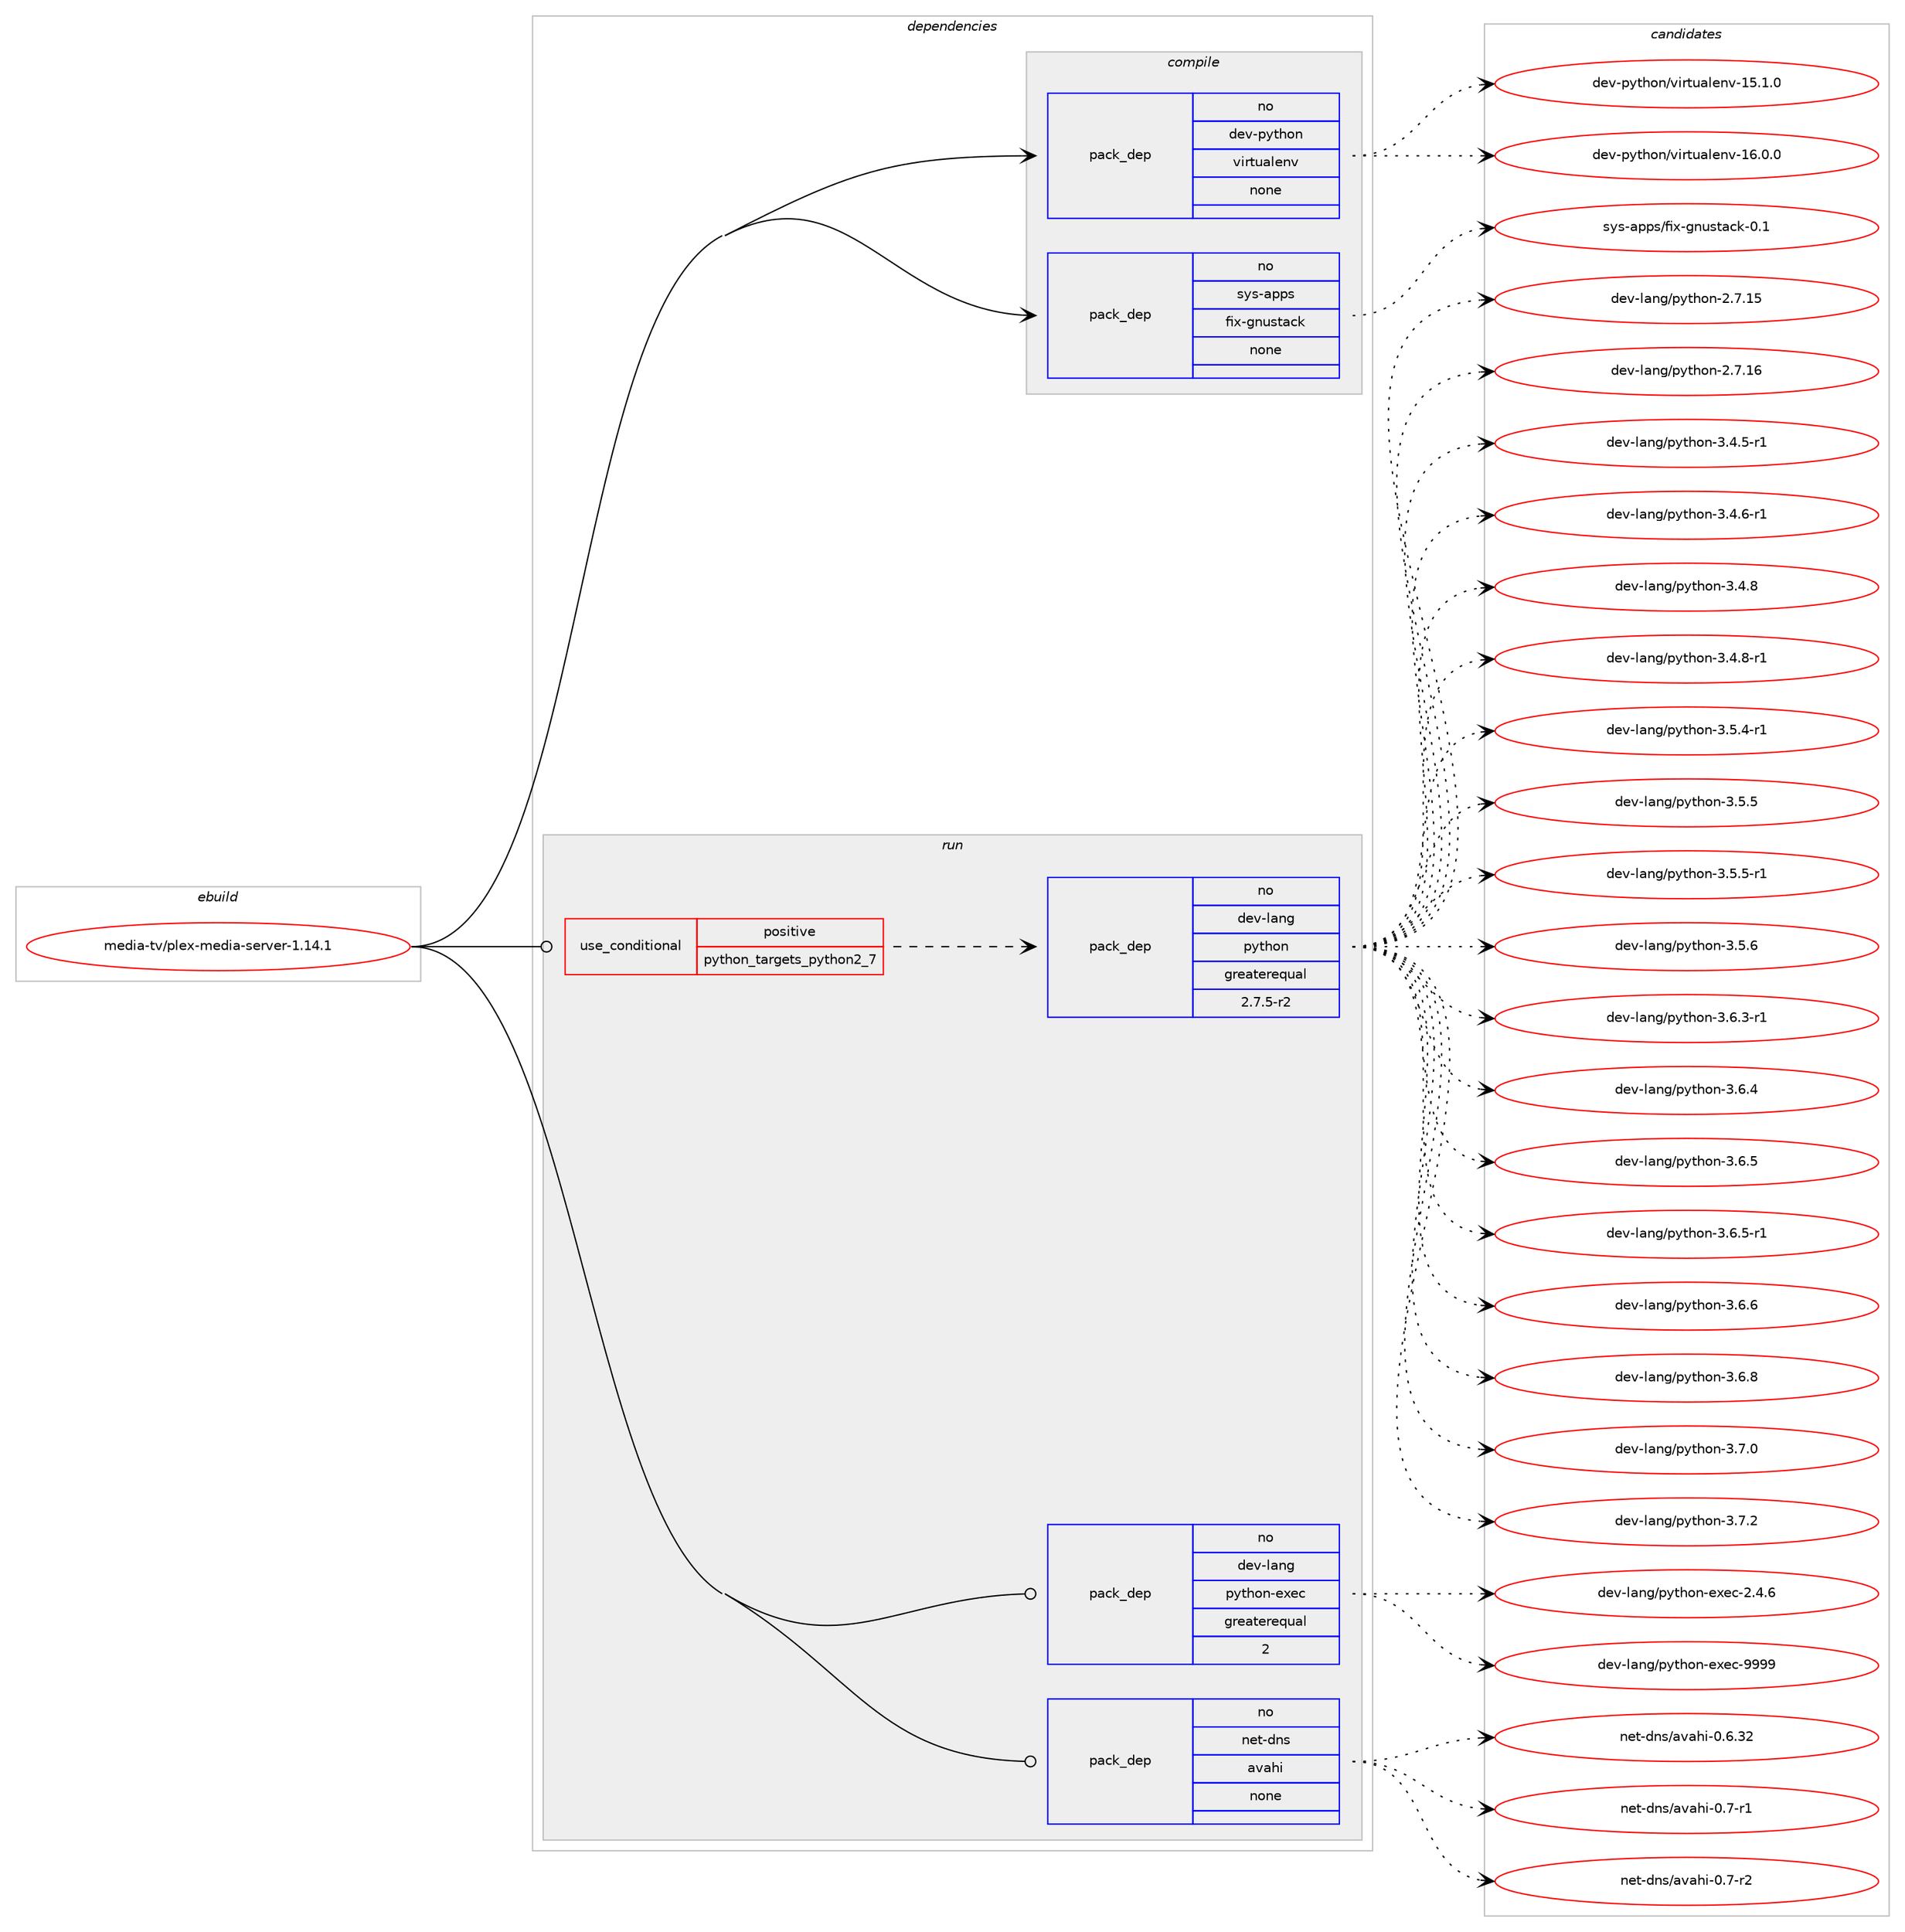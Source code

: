 digraph prolog {

# *************
# Graph options
# *************

newrank=true;
concentrate=true;
compound=true;
graph [rankdir=LR,fontname=Helvetica,fontsize=10,ranksep=1.5];#, ranksep=2.5, nodesep=0.2];
edge  [arrowhead=vee];
node  [fontname=Helvetica,fontsize=10];

# **********
# The ebuild
# **********

subgraph cluster_leftcol {
color=gray;
rank=same;
label=<<i>ebuild</i>>;
id [label="media-tv/plex-media-server-1.14.1", color=red, width=4, href="../media-tv/plex-media-server-1.14.1.svg"];
}

# ****************
# The dependencies
# ****************

subgraph cluster_midcol {
color=gray;
label=<<i>dependencies</i>>;
subgraph cluster_compile {
fillcolor="#eeeeee";
style=filled;
label=<<i>compile</i>>;
subgraph pack1168758 {
dependency1634430 [label=<<TABLE BORDER="0" CELLBORDER="1" CELLSPACING="0" CELLPADDING="4" WIDTH="220"><TR><TD ROWSPAN="6" CELLPADDING="30">pack_dep</TD></TR><TR><TD WIDTH="110">no</TD></TR><TR><TD>dev-python</TD></TR><TR><TD>virtualenv</TD></TR><TR><TD>none</TD></TR><TR><TD></TD></TR></TABLE>>, shape=none, color=blue];
}
id:e -> dependency1634430:w [weight=20,style="solid",arrowhead="vee"];
subgraph pack1168759 {
dependency1634431 [label=<<TABLE BORDER="0" CELLBORDER="1" CELLSPACING="0" CELLPADDING="4" WIDTH="220"><TR><TD ROWSPAN="6" CELLPADDING="30">pack_dep</TD></TR><TR><TD WIDTH="110">no</TD></TR><TR><TD>sys-apps</TD></TR><TR><TD>fix-gnustack</TD></TR><TR><TD>none</TD></TR><TR><TD></TD></TR></TABLE>>, shape=none, color=blue];
}
id:e -> dependency1634431:w [weight=20,style="solid",arrowhead="vee"];
}
subgraph cluster_compileandrun {
fillcolor="#eeeeee";
style=filled;
label=<<i>compile and run</i>>;
}
subgraph cluster_run {
fillcolor="#eeeeee";
style=filled;
label=<<i>run</i>>;
subgraph cond439272 {
dependency1634432 [label=<<TABLE BORDER="0" CELLBORDER="1" CELLSPACING="0" CELLPADDING="4"><TR><TD ROWSPAN="3" CELLPADDING="10">use_conditional</TD></TR><TR><TD>positive</TD></TR><TR><TD>python_targets_python2_7</TD></TR></TABLE>>, shape=none, color=red];
subgraph pack1168760 {
dependency1634433 [label=<<TABLE BORDER="0" CELLBORDER="1" CELLSPACING="0" CELLPADDING="4" WIDTH="220"><TR><TD ROWSPAN="6" CELLPADDING="30">pack_dep</TD></TR><TR><TD WIDTH="110">no</TD></TR><TR><TD>dev-lang</TD></TR><TR><TD>python</TD></TR><TR><TD>greaterequal</TD></TR><TR><TD>2.7.5-r2</TD></TR></TABLE>>, shape=none, color=blue];
}
dependency1634432:e -> dependency1634433:w [weight=20,style="dashed",arrowhead="vee"];
}
id:e -> dependency1634432:w [weight=20,style="solid",arrowhead="odot"];
subgraph pack1168761 {
dependency1634434 [label=<<TABLE BORDER="0" CELLBORDER="1" CELLSPACING="0" CELLPADDING="4" WIDTH="220"><TR><TD ROWSPAN="6" CELLPADDING="30">pack_dep</TD></TR><TR><TD WIDTH="110">no</TD></TR><TR><TD>dev-lang</TD></TR><TR><TD>python-exec</TD></TR><TR><TD>greaterequal</TD></TR><TR><TD>2</TD></TR></TABLE>>, shape=none, color=blue];
}
id:e -> dependency1634434:w [weight=20,style="solid",arrowhead="odot"];
subgraph pack1168762 {
dependency1634435 [label=<<TABLE BORDER="0" CELLBORDER="1" CELLSPACING="0" CELLPADDING="4" WIDTH="220"><TR><TD ROWSPAN="6" CELLPADDING="30">pack_dep</TD></TR><TR><TD WIDTH="110">no</TD></TR><TR><TD>net-dns</TD></TR><TR><TD>avahi</TD></TR><TR><TD>none</TD></TR><TR><TD></TD></TR></TABLE>>, shape=none, color=blue];
}
id:e -> dependency1634435:w [weight=20,style="solid",arrowhead="odot"];
}
}

# **************
# The candidates
# **************

subgraph cluster_choices {
rank=same;
color=gray;
label=<<i>candidates</i>>;

subgraph choice1168758 {
color=black;
nodesep=1;
choice10010111845112121116104111110471181051141161179710810111011845495346494648 [label="dev-python/virtualenv-15.1.0", color=red, width=4,href="../dev-python/virtualenv-15.1.0.svg"];
choice10010111845112121116104111110471181051141161179710810111011845495446484648 [label="dev-python/virtualenv-16.0.0", color=red, width=4,href="../dev-python/virtualenv-16.0.0.svg"];
dependency1634430:e -> choice10010111845112121116104111110471181051141161179710810111011845495346494648:w [style=dotted,weight="100"];
dependency1634430:e -> choice10010111845112121116104111110471181051141161179710810111011845495446484648:w [style=dotted,weight="100"];
}
subgraph choice1168759 {
color=black;
nodesep=1;
choice11512111545971121121154710210512045103110117115116979910745484649 [label="sys-apps/fix-gnustack-0.1", color=red, width=4,href="../sys-apps/fix-gnustack-0.1.svg"];
dependency1634431:e -> choice11512111545971121121154710210512045103110117115116979910745484649:w [style=dotted,weight="100"];
}
subgraph choice1168760 {
color=black;
nodesep=1;
choice10010111845108971101034711212111610411111045504655464953 [label="dev-lang/python-2.7.15", color=red, width=4,href="../dev-lang/python-2.7.15.svg"];
choice10010111845108971101034711212111610411111045504655464954 [label="dev-lang/python-2.7.16", color=red, width=4,href="../dev-lang/python-2.7.16.svg"];
choice1001011184510897110103471121211161041111104551465246534511449 [label="dev-lang/python-3.4.5-r1", color=red, width=4,href="../dev-lang/python-3.4.5-r1.svg"];
choice1001011184510897110103471121211161041111104551465246544511449 [label="dev-lang/python-3.4.6-r1", color=red, width=4,href="../dev-lang/python-3.4.6-r1.svg"];
choice100101118451089711010347112121116104111110455146524656 [label="dev-lang/python-3.4.8", color=red, width=4,href="../dev-lang/python-3.4.8.svg"];
choice1001011184510897110103471121211161041111104551465246564511449 [label="dev-lang/python-3.4.8-r1", color=red, width=4,href="../dev-lang/python-3.4.8-r1.svg"];
choice1001011184510897110103471121211161041111104551465346524511449 [label="dev-lang/python-3.5.4-r1", color=red, width=4,href="../dev-lang/python-3.5.4-r1.svg"];
choice100101118451089711010347112121116104111110455146534653 [label="dev-lang/python-3.5.5", color=red, width=4,href="../dev-lang/python-3.5.5.svg"];
choice1001011184510897110103471121211161041111104551465346534511449 [label="dev-lang/python-3.5.5-r1", color=red, width=4,href="../dev-lang/python-3.5.5-r1.svg"];
choice100101118451089711010347112121116104111110455146534654 [label="dev-lang/python-3.5.6", color=red, width=4,href="../dev-lang/python-3.5.6.svg"];
choice1001011184510897110103471121211161041111104551465446514511449 [label="dev-lang/python-3.6.3-r1", color=red, width=4,href="../dev-lang/python-3.6.3-r1.svg"];
choice100101118451089711010347112121116104111110455146544652 [label="dev-lang/python-3.6.4", color=red, width=4,href="../dev-lang/python-3.6.4.svg"];
choice100101118451089711010347112121116104111110455146544653 [label="dev-lang/python-3.6.5", color=red, width=4,href="../dev-lang/python-3.6.5.svg"];
choice1001011184510897110103471121211161041111104551465446534511449 [label="dev-lang/python-3.6.5-r1", color=red, width=4,href="../dev-lang/python-3.6.5-r1.svg"];
choice100101118451089711010347112121116104111110455146544654 [label="dev-lang/python-3.6.6", color=red, width=4,href="../dev-lang/python-3.6.6.svg"];
choice100101118451089711010347112121116104111110455146544656 [label="dev-lang/python-3.6.8", color=red, width=4,href="../dev-lang/python-3.6.8.svg"];
choice100101118451089711010347112121116104111110455146554648 [label="dev-lang/python-3.7.0", color=red, width=4,href="../dev-lang/python-3.7.0.svg"];
choice100101118451089711010347112121116104111110455146554650 [label="dev-lang/python-3.7.2", color=red, width=4,href="../dev-lang/python-3.7.2.svg"];
dependency1634433:e -> choice10010111845108971101034711212111610411111045504655464953:w [style=dotted,weight="100"];
dependency1634433:e -> choice10010111845108971101034711212111610411111045504655464954:w [style=dotted,weight="100"];
dependency1634433:e -> choice1001011184510897110103471121211161041111104551465246534511449:w [style=dotted,weight="100"];
dependency1634433:e -> choice1001011184510897110103471121211161041111104551465246544511449:w [style=dotted,weight="100"];
dependency1634433:e -> choice100101118451089711010347112121116104111110455146524656:w [style=dotted,weight="100"];
dependency1634433:e -> choice1001011184510897110103471121211161041111104551465246564511449:w [style=dotted,weight="100"];
dependency1634433:e -> choice1001011184510897110103471121211161041111104551465346524511449:w [style=dotted,weight="100"];
dependency1634433:e -> choice100101118451089711010347112121116104111110455146534653:w [style=dotted,weight="100"];
dependency1634433:e -> choice1001011184510897110103471121211161041111104551465346534511449:w [style=dotted,weight="100"];
dependency1634433:e -> choice100101118451089711010347112121116104111110455146534654:w [style=dotted,weight="100"];
dependency1634433:e -> choice1001011184510897110103471121211161041111104551465446514511449:w [style=dotted,weight="100"];
dependency1634433:e -> choice100101118451089711010347112121116104111110455146544652:w [style=dotted,weight="100"];
dependency1634433:e -> choice100101118451089711010347112121116104111110455146544653:w [style=dotted,weight="100"];
dependency1634433:e -> choice1001011184510897110103471121211161041111104551465446534511449:w [style=dotted,weight="100"];
dependency1634433:e -> choice100101118451089711010347112121116104111110455146544654:w [style=dotted,weight="100"];
dependency1634433:e -> choice100101118451089711010347112121116104111110455146544656:w [style=dotted,weight="100"];
dependency1634433:e -> choice100101118451089711010347112121116104111110455146554648:w [style=dotted,weight="100"];
dependency1634433:e -> choice100101118451089711010347112121116104111110455146554650:w [style=dotted,weight="100"];
}
subgraph choice1168761 {
color=black;
nodesep=1;
choice1001011184510897110103471121211161041111104510112010199455046524654 [label="dev-lang/python-exec-2.4.6", color=red, width=4,href="../dev-lang/python-exec-2.4.6.svg"];
choice10010111845108971101034711212111610411111045101120101994557575757 [label="dev-lang/python-exec-9999", color=red, width=4,href="../dev-lang/python-exec-9999.svg"];
dependency1634434:e -> choice1001011184510897110103471121211161041111104510112010199455046524654:w [style=dotted,weight="100"];
dependency1634434:e -> choice10010111845108971101034711212111610411111045101120101994557575757:w [style=dotted,weight="100"];
}
subgraph choice1168762 {
color=black;
nodesep=1;
choice1101011164510011011547971189710410545484654465150 [label="net-dns/avahi-0.6.32", color=red, width=4,href="../net-dns/avahi-0.6.32.svg"];
choice11010111645100110115479711897104105454846554511449 [label="net-dns/avahi-0.7-r1", color=red, width=4,href="../net-dns/avahi-0.7-r1.svg"];
choice11010111645100110115479711897104105454846554511450 [label="net-dns/avahi-0.7-r2", color=red, width=4,href="../net-dns/avahi-0.7-r2.svg"];
dependency1634435:e -> choice1101011164510011011547971189710410545484654465150:w [style=dotted,weight="100"];
dependency1634435:e -> choice11010111645100110115479711897104105454846554511449:w [style=dotted,weight="100"];
dependency1634435:e -> choice11010111645100110115479711897104105454846554511450:w [style=dotted,weight="100"];
}
}

}
